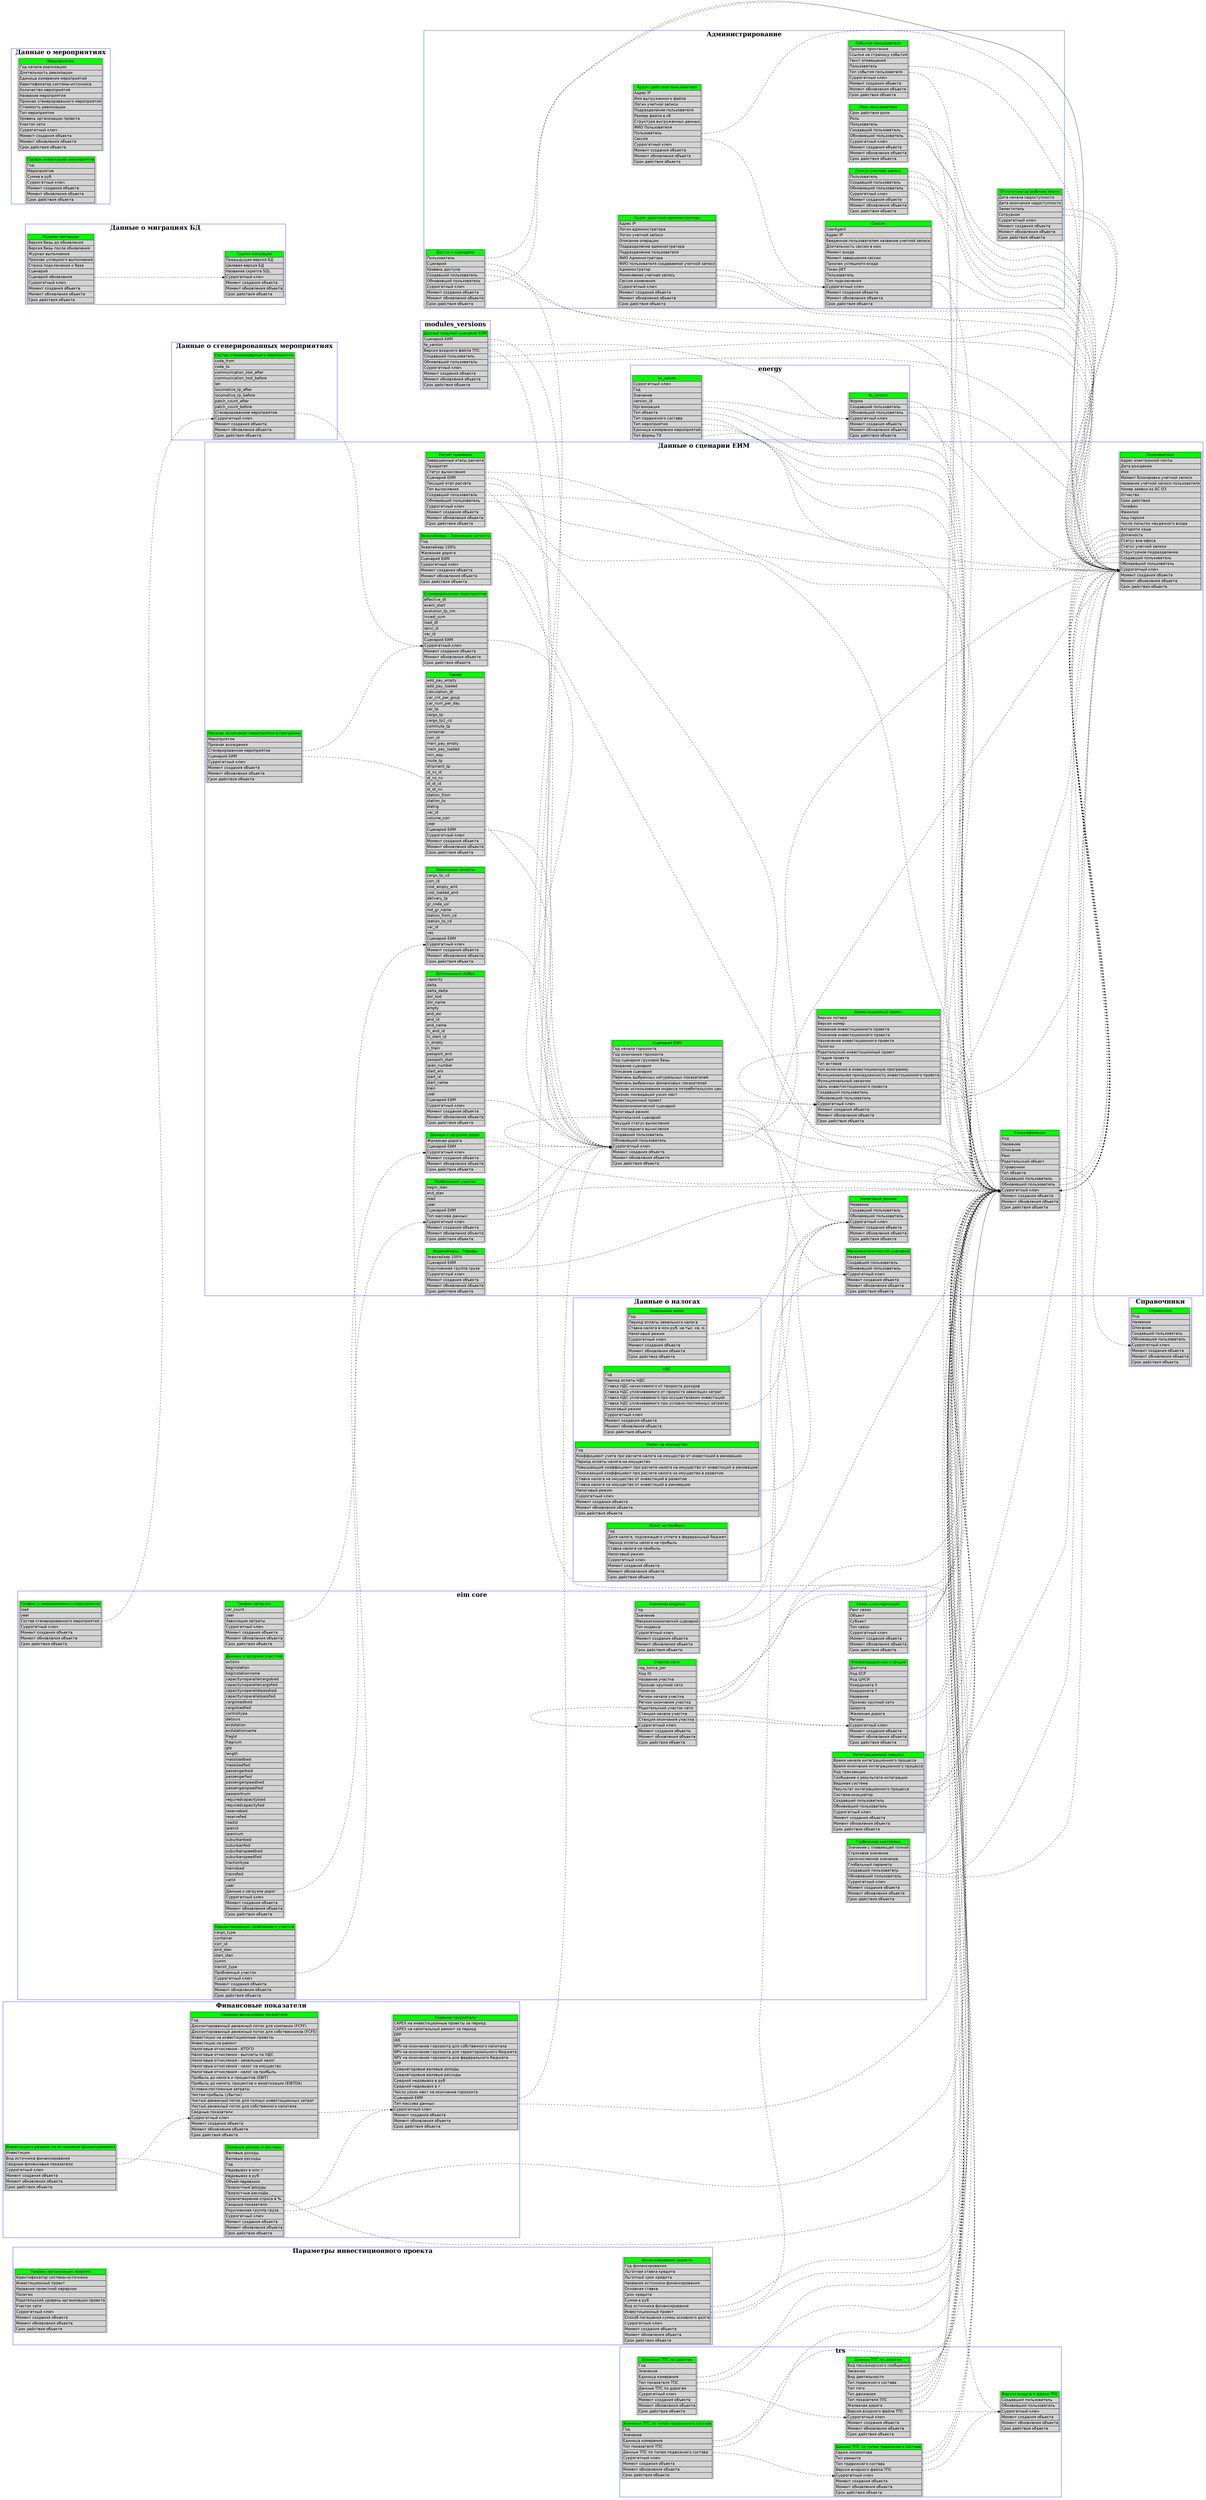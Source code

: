 digraph logic_model {
	graph [fontsize="25pt" layout=dot newrank=true rankdir=LR ranksep=3 ratio=auto]
	node [fontname=Helvetica]
	subgraph cluster_0 {
		node [fontname=Helvetica fontsize="15pt" shape=plaintext style=filled]
		margin="1.5,1.5"
		color=blue
		label=< <B>Данные о сценарии ЕИМ</B> >
		"Данные о загрузке дорог" [label=<<TABLE BORDER="0" CELLBORDER="1" CELLSPACING="0"><TR><TD bgcolor="green" PORT="0">Данные о загрузке дорог</TD></TR><TR><TD align="left" PORT="1">Железная дорога</TD></TR><TR><TD align="left" PORT="2">Сценарий ЕИМ</TD></TR><TR><TD align="left" PORT="3">Суррогатный ключ</TD></TR><TR><TD align="left" PORT="4">Момент создания объекта</TD></TR><TR><TD align="left" PORT="5">Момент обновления объекта</TD></TR><TR><TD align="left" PORT="6">Срок действия объекта</TD></TR></TABLE>>]
		"Детализация ребра" [label=<<TABLE BORDER="0" CELLBORDER="1" CELLSPACING="0"><TR><TD bgcolor="green" PORT="0">Детализация ребра</TD></TR><TR><TD align="left" PORT="1">capacity</TD></TR><TR><TD align="left" PORT="2">delta</TD></TR><TR><TD align="left" PORT="3">delta_delta</TD></TR><TR><TD align="left" PORT="4">dor_kod</TD></TR><TR><TD align="left" PORT="5">dor_name</TD></TR><TR><TD align="left" PORT="6">empty</TD></TR><TR><TD align="left" PORT="7">end_esr</TD></TR><TR><TD align="left" PORT="8">end_id</TD></TR><TR><TD align="left" PORT="9">end_name</TD></TR><TR><TD align="left" PORT="10">hl_end_id</TD></TR><TR><TD align="left" PORT="11">hl_start_id</TD></TR><TR><TD align="left" PORT="12">n_empty</TD></TR><TR><TD align="left" PORT="13">n_train</TD></TR><TR><TD align="left" PORT="14">passport_end</TD></TR><TR><TD align="left" PORT="15">passport_start</TD></TR><TR><TD align="left" PORT="16">span_number</TD></TR><TR><TD align="left" PORT="17">start_ers</TD></TR><TR><TD align="left" PORT="18">start_id</TD></TR><TR><TD align="left" PORT="19">start_name</TD></TR><TR><TD align="left" PORT="20">train</TD></TR><TR><TD align="left" PORT="21">year</TD></TR><TR><TD align="left" PORT="22">Сценарий ЕИМ</TD></TR><TR><TD align="left" PORT="23">Суррогатный ключ</TD></TR><TR><TD align="left" PORT="24">Момент создания объекта</TD></TR><TR><TD align="left" PORT="25">Момент обновления объекта</TD></TR><TR><TD align="left" PORT="26">Срок действия объекта</TD></TR></TABLE>>]
		"Зависящие затраты" [label=<<TABLE BORDER="0" CELLBORDER="1" CELLSPACING="0"><TR><TD bgcolor="green" PORT="0">Зависящие затраты</TD></TR><TR><TD align="left" PORT="1">cargo_tp_cd</TD></TR><TR><TD align="left" PORT="2">corr_id</TD></TR><TR><TD align="left" PORT="3">cost_empty_amt</TD></TR><TR><TD align="left" PORT="4">cost_loaded_amt</TD></TR><TR><TD align="left" PORT="5">delivery_tp</TD></TR><TR><TD align="left" PORT="6">gr_code_usl</TD></TR><TR><TD align="left" PORT="7">rod_gr_name</TD></TR><TR><TD align="left" PORT="8">station_from_cd</TD></TR><TR><TD align="left" PORT="9">station_to_cd</TD></TR><TR><TD align="left" PORT="10">var_id</TD></TR><TR><TD align="left" PORT="11">ves</TD></TR><TR><TD align="left" PORT="12">Сценарий ЕИМ</TD></TR><TR><TD align="left" PORT="13">Суррогатный ключ</TD></TR><TR><TD align="left" PORT="14">Момент создания объекта</TD></TR><TR><TD align="left" PORT="15">Момент обновления объекта</TD></TR><TR><TD align="left" PORT="16">Срок действия объекта</TD></TR></TABLE>>]
		"Признак включения мероприятия в программу" [label=<<TABLE BORDER="0" CELLBORDER="1" CELLSPACING="0"><TR><TD bgcolor="green" PORT="0">Признак включения мероприятия в программу</TD></TR><TR><TD align="left" PORT="1">Мероприятие</TD></TR><TR><TD align="left" PORT="2">Признак вхождения</TD></TR><TR><TD align="left" PORT="3">Сгенерированное мероприятие</TD></TR><TR><TD align="left" PORT="4">Сценарий ЕИМ</TD></TR><TR><TD align="left" PORT="5">Суррогатный ключ</TD></TR><TR><TD align="left" PORT="6">Момент создания объекта</TD></TR><TR><TD align="left" PORT="7">Момент обновления объекта</TD></TR><TR><TD align="left" PORT="8">Срок действия объекта</TD></TR></TABLE>>]
		"Проблемный участок" [label=<<TABLE BORDER="0" CELLBORDER="1" CELLSPACING="0"><TR><TD bgcolor="green" PORT="0">Проблемный участок</TD></TR><TR><TD align="left" PORT="1">begin_stan</TD></TR><TR><TD align="left" PORT="2">end_stan</TD></TR><TR><TD align="left" PORT="3">road</TD></TR><TR><TD align="left" PORT="4">year</TD></TR><TR><TD align="left" PORT="5">Сценарий ЕИМ</TD></TR><TR><TD align="left" PORT="6">Тип массива данных</TD></TR><TR><TD align="left" PORT="7">Суррогатный ключ</TD></TR><TR><TD align="left" PORT="8">Момент создания объекта</TD></TR><TR><TD align="left" PORT="9">Момент обновления объекта</TD></TR><TR><TD align="left" PORT="10">Срок действия объекта</TD></TR></TABLE>>]
		"Расчет сценария" [label=<<TABLE BORDER="0" CELLBORDER="1" CELLSPACING="0"><TR><TD bgcolor="green" PORT="0">Расчет сценария</TD></TR><TR><TD align="left" PORT="1">Завершенные этапы расчета</TD></TR><TR><TD align="left" PORT="2">Приоритет</TD></TR><TR><TD align="left" PORT="3">Статус вычисления</TD></TR><TR><TD align="left" PORT="4">Сценарий ЕИМ</TD></TR><TR><TD align="left" PORT="5">Текущий этап расчета</TD></TR><TR><TD align="left" PORT="6">Тип вычисления</TD></TR><TR><TD align="left" PORT="7">Создавший пользователь</TD></TR><TR><TD align="left" PORT="8">Обновивший пользователь</TD></TR><TR><TD align="left" PORT="9">Суррогатный ключ</TD></TR><TR><TD align="left" PORT="10">Момент создания объекта</TD></TR><TR><TD align="left" PORT="11">Момент обновления объекта</TD></TR><TR><TD align="left" PORT="12">Срок действия объекта</TD></TR></TABLE>>]
		"Тариф" [label=<<TABLE BORDER="0" CELLBORDER="1" CELLSPACING="0"><TR><TD bgcolor="green" PORT="0">Тариф</TD></TR><TR><TD align="left" PORT="1">add_pay_empty</TD></TR><TR><TD align="left" PORT="2">add_pay_loaded</TD></TR><TR><TD align="left" PORT="3">calculation_dt</TD></TR><TR><TD align="left" PORT="4">car_cnt_per_goup</TD></TR><TR><TD align="left" PORT="5">car_num_per_day</TD></TR><TR><TD align="left" PORT="6">car_tp</TD></TR><TR><TD align="left" PORT="7">cargo_tp</TD></TR><TR><TD align="left" PORT="8">cargo_tp1_cd</TD></TR><TR><TD align="left" PORT="9">commute_tp</TD></TR><TR><TD align="left" PORT="10">container</TD></TR><TR><TD align="left" PORT="11">corr_id</TD></TR><TR><TD align="left" PORT="12">main_pay_empty</TD></TR><TR><TD align="left" PORT="13">main_pay_loaded</TD></TR><TR><TD align="left" PORT="14">min_way</TD></TR><TR><TD align="left" PORT="15">route_tp</TD></TR><TR><TD align="left" PORT="16">shipment_tp</TD></TR><TR><TD align="left" PORT="17">st_nz_id</TD></TR><TR><TD align="left" PORT="18">st_nz_nx</TD></TR><TR><TD align="left" PORT="19">st_ot_id</TD></TR><TR><TD align="left" PORT="20">st_ot_nx</TD></TR><TR><TD align="left" PORT="21">station_from</TD></TR><TR><TD align="left" PORT="22">station_to</TD></TR><TR><TD align="left" PORT="23">statng</TD></TR><TR><TD align="left" PORT="24">var_id</TD></TR><TR><TD align="left" PORT="25">volume_corr</TD></TR><TR><TD align="left" PORT="26">year</TD></TR><TR><TD align="left" PORT="27">Сценарий ЕИМ</TD></TR><TR><TD align="left" PORT="28">Суррогатный ключ</TD></TR><TR><TD align="left" PORT="29">Момент создания объекта</TD></TR><TR><TD align="left" PORT="30">Момент обновления объекта</TD></TR><TR><TD align="left" PORT="31">Срок действия объекта</TD></TR></TABLE>>]
		"Эквалайзеры - Зависящие затраты" [label=<<TABLE BORDER="0" CELLBORDER="1" CELLSPACING="0"><TR><TD bgcolor="green" PORT="0">Эквалайзеры - Зависящие затраты</TD></TR><TR><TD align="left" PORT="1">Год</TD></TR><TR><TD align="left" PORT="2">Эквалайзер 100%</TD></TR><TR><TD align="left" PORT="3">Железная дорога</TD></TR><TR><TD align="left" PORT="4">Сценарий ЕИМ</TD></TR><TR><TD align="left" PORT="5">Суррогатный ключ</TD></TR><TR><TD align="left" PORT="6">Момент создания объекта</TD></TR><TR><TD align="left" PORT="7">Момент обновления объекта</TD></TR><TR><TD align="left" PORT="8">Срок действия объекта</TD></TR></TABLE>>]
		"Эквалайзеры - Тарифы" [label=<<TABLE BORDER="0" CELLBORDER="1" CELLSPACING="0"><TR><TD bgcolor="green" PORT="0">Эквалайзеры - Тарифы</TD></TR><TR><TD align="left" PORT="1">Эквалайзер 100%</TD></TR><TR><TD align="left" PORT="2">Сценарий ЕИМ</TD></TR><TR><TD align="left" PORT="3">Укрупненная группа груза</TD></TR><TR><TD align="left" PORT="4">Суррогатный ключ</TD></TR><TR><TD align="left" PORT="5">Момент создания объекта</TD></TR><TR><TD align="left" PORT="6">Момент обновления объекта</TD></TR><TR><TD align="left" PORT="7">Срок действия объекта</TD></TR></TABLE>>]
		"Сценарий ЕИМ" [label=<<TABLE BORDER="0" CELLBORDER="1" CELLSPACING="0"><TR><TD bgcolor="green" PORT="0">Сценарий ЕИМ</TD></TR><TR><TD align="left" PORT="1">Год начала горизонта</TD></TR><TR><TD align="left" PORT="2">Год окончания горизонта</TD></TR><TR><TD align="left" PORT="3">Код сценария грузовой базы</TD></TR><TR><TD align="left" PORT="4">Название сценария</TD></TR><TR><TD align="left" PORT="5">Описание сценария</TD></TR><TR><TD align="left" PORT="6">Перечень выбранных натуральных показателей</TD></TR><TR><TD align="left" PORT="7">Перечень выбранных финансовых показателей</TD></TR><TR><TD align="left" PORT="8">Признак использования индекса потребительских цен</TD></TR><TR><TD align="left" PORT="9">Признак ликвидации узких мест</TD></TR><TR><TD align="left" PORT="10">Инвестиционный проект</TD></TR><TR><TD align="left" PORT="11">Макроэкономический сценарий</TD></TR><TR><TD align="left" PORT="12">Налоговый режим</TD></TR><TR><TD align="left" PORT="13">Родительский сценарий</TD></TR><TR><TD align="left" PORT="14">Текущий статус вычисления</TD></TR><TR><TD align="left" PORT="15">Тип последнего вычисления</TD></TR><TR><TD align="left" PORT="16">Создавший пользователь</TD></TR><TR><TD align="left" PORT="17">Обновивший пользователь</TD></TR><TR><TD align="left" PORT="18">Суррогатный ключ</TD></TR><TR><TD align="left" PORT="19">Момент создания объекта</TD></TR><TR><TD align="left" PORT="20">Момент обновления объекта</TD></TR><TR><TD align="left" PORT="21">Срок действия объекта</TD></TR></TABLE>>]
		"Данные о загрузке дорог":1 -> "Классификация":10 [arrowsize=1 penwidth=1 style=dashed]
		"Данные о загрузке дорог":2 -> "Сценарий ЕИМ":18 [arrowsize=1 penwidth=1 style=dashed]
		"Детализация ребра":22 -> "Сценарий ЕИМ":18 [arrowsize=1 penwidth=1 style=dashed]
		"Зависящие затраты":12 -> "Сценарий ЕИМ":18 [arrowsize=1 penwidth=1 style=dashed]
		"Признак включения мероприятия в программу":3 -> "Сгенерированное мероприятие":9 [arrowsize=1 penwidth=1 style=dashed]
		"Признак включения мероприятия в программу":4 -> "Сценарий ЕИМ":18 [arrowsize=1 penwidth=1 style=dashed]
		"Проблемный участок":5 -> "Сценарий ЕИМ":18 [arrowsize=1 penwidth=1 style=dashed]
		"Проблемный участок":6 -> "Классификация":10 [arrowsize=1 penwidth=1 style=dashed]
		"Расчет сценария":3 -> "Классификация":10 [arrowsize=1 penwidth=1 style=dashed]
		"Расчет сценария":4 -> "Сценарий ЕИМ":18 [arrowsize=1 penwidth=1 style=dashed]
		"Расчет сценария":5 -> "Классификация":10 [arrowsize=1 penwidth=1 style=dashed]
		"Расчет сценария":6 -> "Классификация":10 [arrowsize=1 penwidth=1 style=dashed]
		"Расчет сценария":7 -> "Пользователь":20 [arrowsize=1 penwidth=1 style=dashed]
		"Расчет сценария":8 -> "Пользователь":20 [arrowsize=1 penwidth=1 style=dashed]
		"Тариф":27 -> "Сценарий ЕИМ":18 [arrowsize=1 penwidth=1 style=dashed]
		"Эквалайзеры - Зависящие затраты":3 -> "Классификация":10 [arrowsize=1 penwidth=1 style=dashed]
		"Эквалайзеры - Зависящие затраты":4 -> "Сценарий ЕИМ":18 [arrowsize=1 penwidth=1 style=dashed]
		"Эквалайзеры - Тарифы":2 -> "Сценарий ЕИМ":18 [arrowsize=1 penwidth=1 style=dashed]
		"Эквалайзеры - Тарифы":3 -> "Классификация":10 [arrowsize=1 penwidth=1 style=dashed]
		"Сценарий ЕИМ":10 -> "Инвестиционный проект":16 [arrowsize=1 penwidth=1 style=dashed]
		"Сценарий ЕИМ":11 -> "Макроэкономический сценарий":4 [arrowsize=1 penwidth=1 style=dashed]
		"Сценарий ЕИМ":12 -> "Налоговый режим":4 [arrowsize=1 penwidth=1 style=dashed]
		"Сценарий ЕИМ":13 -> "Сценарий ЕИМ":18 [arrowsize=1 penwidth=1 style=dashed]
		"Сценарий ЕИМ":14 -> "Классификация":10 [arrowsize=1 penwidth=1 style=dashed]
		"Сценарий ЕИМ":15 -> "Классификация":10 [arrowsize=1 penwidth=1 style=dashed]
		"Сценарий ЕИМ":16 -> "Пользователь":20 [arrowsize=1 penwidth=1 style=dashed]
		"Сценарий ЕИМ":17 -> "Пользователь":20 [arrowsize=1 penwidth=1 style=dashed]
	}
	subgraph cluster_1 {
		node [fontname=Helvetica fontsize="15pt" shape=plaintext style=filled]
		margin="1.5,1.5"
		color=blue
		label=< <B>Справочники</B> >
		"Классификация" [label=<<TABLE BORDER="0" CELLBORDER="1" CELLSPACING="0"><TR><TD bgcolor="green" PORT="0">Классификация</TD></TR><TR><TD align="left" PORT="1">Код</TD></TR><TR><TD align="left" PORT="2">Название</TD></TR><TR><TD align="left" PORT="3">Описание</TD></TR><TR><TD align="left" PORT="4">Ранг</TD></TR><TR><TD align="left" PORT="5">Родительский объект</TD></TR><TR><TD align="left" PORT="6">Справочник</TD></TR><TR><TD align="left" PORT="7">Тип объекта</TD></TR><TR><TD align="left" PORT="8">Создавший пользователь</TD></TR><TR><TD align="left" PORT="9">Обновивший пользователь</TD></TR><TR><TD align="left" PORT="10">Суррогатный ключ</TD></TR><TR><TD align="left" PORT="11">Момент создания объекта</TD></TR><TR><TD align="left" PORT="12">Момент обновления объекта</TD></TR><TR><TD align="left" PORT="13">Срок действия объекта</TD></TR></TABLE>>]
		"Справочник" [label=<<TABLE BORDER="0" CELLBORDER="1" CELLSPACING="0"><TR><TD bgcolor="green" PORT="0">Справочник</TD></TR><TR><TD align="left" PORT="1">Код</TD></TR><TR><TD align="left" PORT="2">Название</TD></TR><TR><TD align="left" PORT="3">Описание</TD></TR><TR><TD align="left" PORT="4">Создавший пользователь</TD></TR><TR><TD align="left" PORT="5">Обновивший пользователь</TD></TR><TR><TD align="left" PORT="6">Суррогатный ключ</TD></TR><TR><TD align="left" PORT="7">Момент создания объекта</TD></TR><TR><TD align="left" PORT="8">Момент обновления объекта</TD></TR><TR><TD align="left" PORT="9">Срок действия объекта</TD></TR></TABLE>>]
		"Классификация":5 -> "Классификация":10 [arrowsize=1 penwidth=1 style=dashed]
		"Классификация":6 -> "Справочник":6 [arrowsize=1 penwidth=1 style=dashed]
		"Классификация":7 -> "Классификация":10 [arrowsize=1 penwidth=1 style=dashed]
		"Классификация":8 -> "Пользователь":20 [arrowsize=1 penwidth=1 style=dashed]
		"Классификация":9 -> "Пользователь":20 [arrowsize=1 penwidth=1 style=dashed]
	}
	subgraph cluster_2 {
		node [fontname=Helvetica fontsize="15pt" shape=plaintext style=filled]
		margin="1.5,1.5"
		color=blue
		label=< <B>Данные о миграциях БД</B> >
		"Журнал миграции" [label=<<TABLE BORDER="0" CELLBORDER="1" CELLSPACING="0"><TR><TD bgcolor="green" PORT="0">Журнал миграции</TD></TR><TR><TD align="left" PORT="1">Версия базы до обновления</TD></TR><TR><TD align="left" PORT="2">Версия базы после обновления</TD></TR><TR><TD align="left" PORT="3">Журнал выполнения</TD></TR><TR><TD align="left" PORT="4">Признак успешного выполнения</TD></TR><TR><TD align="left" PORT="5">Строка подключения к базе</TD></TR><TR><TD align="left" PORT="6">Сценарий</TD></TR><TR><TD align="left" PORT="7">Сценарий обновления</TD></TR><TR><TD align="left" PORT="8">Суррогатный ключ</TD></TR><TR><TD align="left" PORT="9">Момент создания объекта</TD></TR><TR><TD align="left" PORT="10">Момент обновления объекта</TD></TR><TR><TD align="left" PORT="11">Срок действия объекта</TD></TR></TABLE>>]
		"Скрипт миграции" [label=<<TABLE BORDER="0" CELLBORDER="1" CELLSPACING="0"><TR><TD bgcolor="green" PORT="0">Скрипт миграции</TD></TR><TR><TD align="left" PORT="1">Предыдущая версия БД</TD></TR><TR><TD align="left" PORT="2">Целевая версия БД</TD></TR><TR><TD align="left" PORT="3">Название скрипта SQL</TD></TR><TR><TD align="left" PORT="4">Суррогатный ключ</TD></TR><TR><TD align="left" PORT="5">Момент создания объекта</TD></TR><TR><TD align="left" PORT="6">Момент обновления объекта</TD></TR><TR><TD align="left" PORT="7">Срок действия объекта</TD></TR></TABLE>>]
		"Журнал миграции":7 -> "Скрипт миграции":4 [arrowsize=1 penwidth=1 style=dashed]
	}
	subgraph cluster_3 {
		node [fontname=Helvetica fontsize="15pt" shape=plaintext style=filled]
		margin="1.5,1.5"
		color=blue
		label=< <B>Администрирование</B> >
		"Пользователь" [label=<<TABLE BORDER="0" CELLBORDER="1" CELLSPACING="0"><TR><TD bgcolor="green" PORT="0">Пользователь</TD></TR><TR><TD align="left" PORT="1">Адрес электронной почты</TD></TR><TR><TD align="left" PORT="2">Дата рождения</TD></TR><TR><TD align="left" PORT="3">Имя</TD></TR><TR><TD align="left" PORT="4">Момент блокировки учетной записи</TD></TR><TR><TD align="left" PORT="5">Название учетной записи пользователя</TD></TR><TR><TD align="left" PORT="6">Номер заявки из АС ОЗ</TD></TR><TR><TD align="left" PORT="7">Отчество</TD></TR><TR><TD align="left" PORT="8">Срок действия</TD></TR><TR><TD align="left" PORT="9">Телефон</TD></TR><TR><TD align="left" PORT="10">Фамилия</TD></TR><TR><TD align="left" PORT="11">Хеш пароля</TD></TR><TR><TD align="left" PORT="12">Число попыток неудачного входа</TD></TR><TR><TD align="left" PORT="13">Алгоритм хэша</TD></TR><TR><TD align="left" PORT="14">Должность</TD></TR><TR><TD align="left" PORT="15">Статус вне офиса</TD></TR><TR><TD align="left" PORT="16">Статус учетной записи</TD></TR><TR><TD align="left" PORT="17">Структурное подразделение</TD></TR><TR><TD align="left" PORT="18">Создавший пользователь</TD></TR><TR><TD align="left" PORT="19">Обновивший пользователь</TD></TR><TR><TD align="left" PORT="20">Суррогатный ключ</TD></TR><TR><TD align="left" PORT="21">Момент создания объекта</TD></TR><TR><TD align="left" PORT="22">Момент обновления объекта</TD></TR><TR><TD align="left" PORT="23">Срок действия объекта</TD></TR></TABLE>>]
		"Роль пользователя" [label=<<TABLE BORDER="0" CELLBORDER="1" CELLSPACING="0"><TR><TD bgcolor="green" PORT="0">Роль пользователя</TD></TR><TR><TD align="left" PORT="1">Срок действия роли</TD></TR><TR><TD align="left" PORT="2">Роль</TD></TR><TR><TD align="left" PORT="3">Пользователь</TD></TR><TR><TD align="left" PORT="4">Создавший пользователь</TD></TR><TR><TD align="left" PORT="5">Обновивший пользователь</TD></TR><TR><TD align="left" PORT="6">Суррогатный ключ</TD></TR><TR><TD align="left" PORT="7">Момент создания объекта</TD></TR><TR><TD align="left" PORT="8">Момент обновления объекта</TD></TR><TR><TD align="left" PORT="9">Срок действия объекта</TD></TR></TABLE>>]
		"Статус учетной записи" [label=<<TABLE BORDER="0" CELLBORDER="1" CELLSPACING="0"><TR><TD bgcolor="green" PORT="0">Статус учетной записи</TD></TR><TR><TD align="left" PORT="1">Пользователь</TD></TR><TR><TD align="left" PORT="2">Создавший пользователь</TD></TR><TR><TD align="left" PORT="3">Обновивший пользователь</TD></TR><TR><TD align="left" PORT="4">Суррогатный ключ</TD></TR><TR><TD align="left" PORT="5">Момент создания объекта</TD></TR><TR><TD align="left" PORT="6">Момент обновления объекта</TD></TR><TR><TD align="left" PORT="7">Срок действия объекта</TD></TR></TABLE>>]
		"Аудит действий администратора" [label=<<TABLE BORDER="0" CELLBORDER="1" CELLSPACING="0"><TR><TD bgcolor="green" PORT="0">Аудит действий администратора</TD></TR><TR><TD align="left" PORT="1">Адрес IP</TD></TR><TR><TD align="left" PORT="2">Логин администратора</TD></TR><TR><TD align="left" PORT="3">Логин учетной записи</TD></TR><TR><TD align="left" PORT="4">Описание операции</TD></TR><TR><TD align="left" PORT="5">Подразделение администратора</TD></TR><TR><TD align="left" PORT="6">Подразделение пользователя</TD></TR><TR><TD align="left" PORT="7">ФИО Администратора</TD></TR><TR><TD align="left" PORT="8">ФИО пользователя создаваемой учетной записи</TD></TR><TR><TD align="left" PORT="9">Администратор</TD></TR><TR><TD align="left" PORT="10">Изменяемая учетная запись</TD></TR><TR><TD align="left" PORT="11">Сессия изменения</TD></TR><TR><TD align="left" PORT="12">Суррогатный ключ</TD></TR><TR><TD align="left" PORT="13">Момент создания объекта</TD></TR><TR><TD align="left" PORT="14">Момент обновления объекта</TD></TR><TR><TD align="left" PORT="15">Срок действия объекта</TD></TR></TABLE>>]
		"Аудит действий пользователя" [label=<<TABLE BORDER="0" CELLBORDER="1" CELLSPACING="0"><TR><TD bgcolor="green" PORT="0">Аудит действий пользователя</TD></TR><TR><TD align="left" PORT="1">Адрес IP</TD></TR><TR><TD align="left" PORT="2">Имя выгруженного файла</TD></TR><TR><TD align="left" PORT="3">Логин учетной записи</TD></TR><TR><TD align="left" PORT="4">Подразделение пользователя</TD></TR><TR><TD align="left" PORT="5">Размер файла в кб</TD></TR><TR><TD align="left" PORT="6">Структура выгруженных данных</TD></TR><TR><TD align="left" PORT="7">ФИО Пользователя</TD></TR><TR><TD align="left" PORT="8">Пользователь</TD></TR><TR><TD align="left" PORT="9">Сессия</TD></TR><TR><TD align="left" PORT="10">Суррогатный ключ</TD></TR><TR><TD align="left" PORT="11">Момент создания объекта</TD></TR><TR><TD align="left" PORT="12">Момент обновления объекта</TD></TR><TR><TD align="left" PORT="13">Срок действия объекта</TD></TR></TABLE>>]
		"Доступ к сценарию" [label=<<TABLE BORDER="0" CELLBORDER="1" CELLSPACING="0"><TR><TD bgcolor="green" PORT="0">Доступ к сценарию</TD></TR><TR><TD align="left" PORT="1">Пользователь</TD></TR><TR><TD align="left" PORT="2">Сценарий</TD></TR><TR><TD align="left" PORT="3">Уровень доступа</TD></TR><TR><TD align="left" PORT="4">Создавший пользователь</TD></TR><TR><TD align="left" PORT="5">Обновивший пользователь</TD></TR><TR><TD align="left" PORT="6">Суррогатный ключ</TD></TR><TR><TD align="left" PORT="7">Момент создания объекта</TD></TR><TR><TD align="left" PORT="8">Момент обновления объекта</TD></TR><TR><TD align="left" PORT="9">Срок действия объекта</TD></TR></TABLE>>]
		"Отсутствие на рабочем месте" [label=<<TABLE BORDER="0" CELLBORDER="1" CELLSPACING="0"><TR><TD bgcolor="green" PORT="0">Отсутствие на рабочем месте</TD></TR><TR><TD align="left" PORT="1">Дата начала недоступности</TD></TR><TR><TD align="left" PORT="2">Дата окончания недоступности</TD></TR><TR><TD align="left" PORT="3">Заместитель</TD></TR><TR><TD align="left" PORT="4">Сотрудник</TD></TR><TR><TD align="left" PORT="5">Суррогатный ключ</TD></TR><TR><TD align="left" PORT="6">Момент создания объекта</TD></TR><TR><TD align="left" PORT="7">Момент обновления объекта</TD></TR><TR><TD align="left" PORT="8">Срок действия объекта</TD></TR></TABLE>>]
		"Сессия" [label=<<TABLE BORDER="0" CELLBORDER="1" CELLSPACING="0"><TR><TD bgcolor="green" PORT="0">Сессия</TD></TR><TR><TD align="left" PORT="1">UserAgent</TD></TR><TR><TD align="left" PORT="2">Адрес IP</TD></TR><TR><TD align="left" PORT="3">Введенное пользователем название учетной записи</TD></TR><TR><TD align="left" PORT="4">Длительность сессии в мин</TD></TR><TR><TD align="left" PORT="5">Момент входа</TD></TR><TR><TD align="left" PORT="6">Момент завершения сессии</TD></TR><TR><TD align="left" PORT="7">Признак успешного входа</TD></TR><TR><TD align="left" PORT="8">Токен JWT</TD></TR><TR><TD align="left" PORT="9">Пользователь</TD></TR><TR><TD align="left" PORT="10">Тип подключения</TD></TR><TR><TD align="left" PORT="11">Суррогатный ключ</TD></TR><TR><TD align="left" PORT="12">Момент создания объекта</TD></TR><TR><TD align="left" PORT="13">Момент обновления объекта</TD></TR><TR><TD align="left" PORT="14">Срок действия объекта</TD></TR></TABLE>>]
		"Событие пользователя" [label=<<TABLE BORDER="0" CELLBORDER="1" CELLSPACING="0"><TR><TD bgcolor="green" PORT="0">Событие пользователя</TD></TR><TR><TD align="left" PORT="1">Признак прочтения</TD></TR><TR><TD align="left" PORT="2">Ссылка на страницу события</TD></TR><TR><TD align="left" PORT="3">Текст оповещения</TD></TR><TR><TD align="left" PORT="4">Пользователь</TD></TR><TR><TD align="left" PORT="5">Тип события пользователя</TD></TR><TR><TD align="left" PORT="6">Суррогатный ключ</TD></TR><TR><TD align="left" PORT="7">Момент создания объекта</TD></TR><TR><TD align="left" PORT="8">Момент обновления объекта</TD></TR><TR><TD align="left" PORT="9">Срок действия объекта</TD></TR></TABLE>>]
		"Пользователь":13 -> "Классификация":10 [arrowsize=1 penwidth=1 style=dashed]
		"Пользователь":14 -> "Классификация":10 [arrowsize=1 penwidth=1 style=dashed]
		"Пользователь":15 -> "Классификация":10 [arrowsize=1 penwidth=1 style=dashed]
		"Пользователь":16 -> "Классификация":10 [arrowsize=1 penwidth=1 style=dashed]
		"Пользователь":17 -> "Классификация":10 [arrowsize=1 penwidth=1 style=dashed]
		"Пользователь":18 -> "Пользователь":20 [arrowsize=1 penwidth=1 style=dashed]
		"Пользователь":19 -> "Пользователь":20 [arrowsize=1 penwidth=1 style=dashed]
		"Роль пользователя":2 -> "Классификация":10 [arrowsize=1 penwidth=1 style=dashed]
		"Роль пользователя":3 -> "Пользователь":20 [arrowsize=1 penwidth=1 style=dashed]
		"Роль пользователя":4 -> "Пользователь":20 [arrowsize=1 penwidth=1 style=dashed]
		"Роль пользователя":5 -> "Пользователь":20 [arrowsize=1 penwidth=1 style=dashed]
		"Статус учетной записи":0 -> "Классификация":10 [arrowsize=1 penwidth=1 style=dashed]
		"Статус учетной записи":1 -> "Пользователь":20 [arrowsize=1 penwidth=1 style=dashed]
		"Статус учетной записи":2 -> "Пользователь":20 [arrowsize=1 penwidth=1 style=dashed]
		"Статус учетной записи":3 -> "Пользователь":20 [arrowsize=1 penwidth=1 style=dashed]
		"Аудит действий администратора":9 -> "Пользователь":20 [arrowsize=1 penwidth=1 style=dashed]
		"Аудит действий администратора":10 -> "Пользователь":20 [arrowsize=1 penwidth=1 style=dashed]
		"Аудит действий администратора":11 -> "Сессия":11 [arrowsize=1 penwidth=1 style=dashed]
		"Аудит действий пользователя":8 -> "Пользователь":20 [arrowsize=1 penwidth=1 style=dashed]
		"Аудит действий пользователя":9 -> "Сессия":11 [arrowsize=1 penwidth=1 style=dashed]
		"Доступ к сценарию":1 -> "Пользователь":20 [arrowsize=1 penwidth=1 style=dashed]
		"Доступ к сценарию":2 -> "Сценарий ЕИМ":18 [arrowsize=1 penwidth=1 style=dashed]
		"Доступ к сценарию":3 -> "Классификация":10 [arrowsize=1 penwidth=1 style=dashed]
		"Доступ к сценарию":4 -> "Пользователь":20 [arrowsize=1 penwidth=1 style=dashed]
		"Доступ к сценарию":5 -> "Пользователь":20 [arrowsize=1 penwidth=1 style=dashed]
		"Отсутствие на рабочем месте":3 -> "Пользователь":20 [arrowsize=1 penwidth=1 style=dashed]
		"Отсутствие на рабочем месте":4 -> "Пользователь":20 [arrowsize=1 penwidth=1 style=dashed]
		"Сессия":9 -> "Пользователь":20 [arrowsize=1 penwidth=1 style=dashed]
		"Сессия":10 -> "Классификация":10 [arrowsize=1 penwidth=1 style=dashed]
		"Событие пользователя":4 -> "Пользователь":20 [arrowsize=1 penwidth=1 style=dashed]
		"Событие пользователя":5 -> "Классификация":10 [arrowsize=1 penwidth=1 style=dashed]
	}
	subgraph cluster_4 {
		node [fontname=Helvetica fontsize="15pt" shape=plaintext style=filled]
		margin="1.5,1.5"
		color=blue
		label=< <B>Данные о налогах</B> >
		"Земельный налог" [label=<<TABLE BORDER="0" CELLBORDER="1" CELLSPACING="0"><TR><TD bgcolor="green" PORT="0">Земельный налог</TD></TR><TR><TD align="left" PORT="1">Год</TD></TR><TR><TD align="left" PORT="2">Период оплаты земельного налога</TD></TR><TR><TD align="left" PORT="3">Ставка налога в млн руб. на тыс. кв. м.</TD></TR><TR><TD align="left" PORT="4">Налоговый режим</TD></TR><TR><TD align="left" PORT="5">Суррогатный ключ</TD></TR><TR><TD align="left" PORT="6">Момент создания объекта</TD></TR><TR><TD align="left" PORT="7">Момент обновления объекта</TD></TR><TR><TD align="left" PORT="8">Срок действия объекта</TD></TR></TABLE>>]
		"НДС" [label=<<TABLE BORDER="0" CELLBORDER="1" CELLSPACING="0"><TR><TD bgcolor="green" PORT="0">НДС</TD></TR><TR><TD align="left" PORT="1">Год</TD></TR><TR><TD align="left" PORT="2">Период оплаты НДС</TD></TR><TR><TD align="left" PORT="3">Ставка НДС начисляемого от прироста доходов</TD></TR><TR><TD align="left" PORT="4">Ставка НДС уплачиваемого от прироста зависящих затрат</TD></TR><TR><TD align="left" PORT="5">Ставка НДС уплачиваемого при осуществлении инвестиций</TD></TR><TR><TD align="left" PORT="6">Ставка НДС уплачиваемого при условно-постоянных затратах</TD></TR><TR><TD align="left" PORT="7">Налоговый режим</TD></TR><TR><TD align="left" PORT="8">Суррогатный ключ</TD></TR><TR><TD align="left" PORT="9">Момент создания объекта</TD></TR><TR><TD align="left" PORT="10">Момент обновления объекта</TD></TR><TR><TD align="left" PORT="11">Срок действия объекта</TD></TR></TABLE>>]
		"Налог на имущество" [label=<<TABLE BORDER="0" CELLBORDER="1" CELLSPACING="0"><TR><TD bgcolor="green" PORT="0">Налог на имущество</TD></TR><TR><TD align="left" PORT="1">Год</TD></TR><TR><TD align="left" PORT="2">Коэффициент учета при расчете налога на имущество от инвестиций в реновацию</TD></TR><TR><TD align="left" PORT="3">Период оплаты налога на имущество</TD></TR><TR><TD align="left" PORT="4">Повышающий коэффициент при расчете налога на имущество от инвестиций в реновацию</TD></TR><TR><TD align="left" PORT="5">Понижающий коэффициент при расчете налога на имущество в развитие</TD></TR><TR><TD align="left" PORT="6">Ставка налога на имущество от инвестиций в развитие</TD></TR><TR><TD align="left" PORT="7">Ставка налога на имущество от инвестиций в реновацию</TD></TR><TR><TD align="left" PORT="8">Налоговый режим</TD></TR><TR><TD align="left" PORT="9">Суррогатный ключ</TD></TR><TR><TD align="left" PORT="10">Момент создания объекта</TD></TR><TR><TD align="left" PORT="11">Момент обновления объекта</TD></TR><TR><TD align="left" PORT="12">Срок действия объекта</TD></TR></TABLE>>]
		"Налог на прибыль" [label=<<TABLE BORDER="0" CELLBORDER="1" CELLSPACING="0"><TR><TD bgcolor="green" PORT="0">Налог на прибыль</TD></TR><TR><TD align="left" PORT="1">Год</TD></TR><TR><TD align="left" PORT="2">Доля налога, подлежащего уплате в федеральный бюджет</TD></TR><TR><TD align="left" PORT="3">Период оплаты налога на прибыль</TD></TR><TR><TD align="left" PORT="4">Ставка налога на прибыль</TD></TR><TR><TD align="left" PORT="5">Налоговый режим</TD></TR><TR><TD align="left" PORT="6">Суррогатный ключ</TD></TR><TR><TD align="left" PORT="7">Момент создания объекта</TD></TR><TR><TD align="left" PORT="8">Момент обновления объекта</TD></TR><TR><TD align="left" PORT="9">Срок действия объекта</TD></TR></TABLE>>]
		"Налоговый режим" [label=<<TABLE BORDER="0" CELLBORDER="1" CELLSPACING="0"><TR><TD bgcolor="green" PORT="0">Налоговый режим</TD></TR><TR><TD align="left" PORT="1">Название</TD></TR><TR><TD align="left" PORT="2">Создавший пользователь</TD></TR><TR><TD align="left" PORT="3">Обновивший пользователь</TD></TR><TR><TD align="left" PORT="4">Суррогатный ключ</TD></TR><TR><TD align="left" PORT="5">Момент создания объекта</TD></TR><TR><TD align="left" PORT="6">Момент обновления объекта</TD></TR><TR><TD align="left" PORT="7">Срок действия объекта</TD></TR></TABLE>>]
		"Земельный налог":4 -> "Налоговый режим":4 [arrowsize=1 penwidth=1 style=dashed]
		"НДС":7 -> "Налоговый режим":4 [arrowsize=1 penwidth=1 style=dashed]
		"Налог на имущество":8 -> "Налоговый режим":4 [arrowsize=1 penwidth=1 style=dashed]
		"Налог на прибыль":5 -> "Налоговый режим":4 [arrowsize=1 penwidth=1 style=dashed]
	}
	subgraph cluster_5 {
		node [fontname=Helvetica fontsize="15pt" shape=plaintext style=filled]
		margin="1.5,1.5"
		color=blue
		label=< <B>Финансовые показатели</B> >
		"Сводные показатели" [label=<<TABLE BORDER="0" CELLBORDER="1" CELLSPACING="0"><TR><TD bgcolor="green" PORT="0">Сводные показатели</TD></TR><TR><TD align="left" PORT="1">CAPEX на инвестиционные проекты за период</TD></TR><TR><TD align="left" PORT="2">CAPEX на капитальный ремонт за период</TD></TR><TR><TD align="left" PORT="3">DPP</TD></TR><TR><TD align="left" PORT="4">IRR</TD></TR><TR><TD align="left" PORT="5">NPV на окончание горизонта для собственного капитала</TD></TR><TR><TD align="left" PORT="6">NPV на окончание горизонта для территориального бюджета</TD></TR><TR><TD align="left" PORT="7">NPV на окончание горизонта для федерального бюджета</TD></TR><TR><TD align="left" PORT="8">SPP</TD></TR><TR><TD align="left" PORT="9">Среднегодовые валовые доходы</TD></TR><TR><TD align="left" PORT="10">Среднегодовые валовые расходы</TD></TR><TR><TD align="left" PORT="11">Средний недовывоз в руб</TD></TR><TR><TD align="left" PORT="12">Средний недовывоз в т</TD></TR><TR><TD align="left" PORT="13">Число узких мест на окончание горизонта</TD></TR><TR><TD align="left" PORT="14">Сценарий ЕИМ</TD></TR><TR><TD align="left" PORT="15">Тип массива данных</TD></TR><TR><TD align="left" PORT="16">Суррогатный ключ</TD></TR><TR><TD align="left" PORT="17">Момент создания объекта</TD></TR><TR><TD align="left" PORT="18">Момент обновления объекта</TD></TR><TR><TD align="left" PORT="19">Срок действия объекта</TD></TR></TABLE>>]
		"Сводные доходы и расходы" [label=<<TABLE BORDER="0" CELLBORDER="1" CELLSPACING="0"><TR><TD bgcolor="green" PORT="0">Сводные доходы и расходы</TD></TR><TR><TD align="left" PORT="1">Валовые доходы</TD></TR><TR><TD align="left" PORT="2">Валовые расходы</TD></TR><TR><TD align="left" PORT="3">Год</TD></TR><TR><TD align="left" PORT="4">Недовывоз в млн т</TD></TR><TR><TD align="left" PORT="5">Недовывоз в руб</TD></TR><TR><TD align="left" PORT="6">Объем перевозок</TD></TR><TR><TD align="left" PORT="7">Приростные доходы</TD></TR><TR><TD align="left" PORT="8">Приростные расходы</TD></TR><TR><TD align="left" PORT="9">Удовлетворение спроса в %</TD></TR><TR><TD align="left" PORT="10">Сводные показатели</TD></TR><TR><TD align="left" PORT="11">Укрупненная группа груза</TD></TR><TR><TD align="left" PORT="12">Суррогатный ключ</TD></TR><TR><TD align="left" PORT="13">Момент создания объекта</TD></TR><TR><TD align="left" PORT="14">Момент обновления объекта</TD></TR><TR><TD align="left" PORT="15">Срок действия объекта</TD></TR></TABLE>>]
		"Сводные финансовые показатели" [label=<<TABLE BORDER="0" CELLBORDER="1" CELLSPACING="0"><TR><TD bgcolor="green" PORT="0">Сводные финансовые показатели</TD></TR><TR><TD align="left" PORT="1">Год</TD></TR><TR><TD align="left" PORT="2">Дисконтированный денежный поток для компании (FCFF)</TD></TR><TR><TD align="left" PORT="3">Дисконтированный денежный поток для собственников (FCFE)</TD></TR><TR><TD align="left" PORT="4">Инвестиции на инвестиционные проекты</TD></TR><TR><TD align="left" PORT="5">Инвестиции на ремонт</TD></TR><TR><TD align="left" PORT="6">Налоговые отчисления - ИТОГО</TD></TR><TR><TD align="left" PORT="7">Налоговые отчисления - выплаты по НДС</TD></TR><TR><TD align="left" PORT="8">Налоговые отчисления - земельный налог</TD></TR><TR><TD align="left" PORT="9">Налоговые отчисления - налог на имущество</TD></TR><TR><TD align="left" PORT="10">Налоговые отчисления - налог на прибыль</TD></TR><TR><TD align="left" PORT="11">Прибыль до налога и процентов (EBIT)</TD></TR><TR><TD align="left" PORT="12">Прибыль до налога, процентов и амортизации (EIBTDA)</TD></TR><TR><TD align="left" PORT="13">Условно-постоянные затраты</TD></TR><TR><TD align="left" PORT="14">Чистая прибыль (убыток)</TD></TR><TR><TD align="left" PORT="15">Чистый денежный поток для полных инвестиционных затрат</TD></TR><TR><TD align="left" PORT="16">Чистый денежный поток для собственного капитала</TD></TR><TR><TD align="left" PORT="17">Сводные показатели</TD></TR><TR><TD align="left" PORT="18">Суррогатный ключ</TD></TR><TR><TD align="left" PORT="19">Момент создания объекта</TD></TR><TR><TD align="left" PORT="20">Момент обновления объекта</TD></TR><TR><TD align="left" PORT="21">Срок действия объекта</TD></TR></TABLE>>]
		"Инвестиции в разрезе по источникам финансирования" [label=<<TABLE BORDER="0" CELLBORDER="1" CELLSPACING="0"><TR><TD bgcolor="green" PORT="0">Инвестиции в разрезе по источникам финансирования</TD></TR><TR><TD align="left" PORT="1">Инвестиции</TD></TR><TR><TD align="left" PORT="2">Вид источника финансирования</TD></TR><TR><TD align="left" PORT="3">Сводные финансовые показатели</TD></TR><TR><TD align="left" PORT="4">Суррогатный ключ</TD></TR><TR><TD align="left" PORT="5">Момент создания объекта</TD></TR><TR><TD align="left" PORT="6">Момент обновления объекта</TD></TR><TR><TD align="left" PORT="7">Срок действия объекта</TD></TR></TABLE>>]
		"Сводные показатели":14 -> "Сценарий ЕИМ":18 [arrowsize=1 penwidth=1 style=dashed]
		"Сводные показатели":15 -> "Классификация":10 [arrowsize=1 penwidth=1 style=dashed]
		"Сводные доходы и расходы":10 -> "Сводные показатели":16 [arrowsize=1 penwidth=1 style=dashed]
		"Сводные доходы и расходы":11 -> "Классификация":10 [arrowsize=1 penwidth=1 style=dashed]
		"Сводные финансовые показатели":17 -> "Сводные показатели":16 [arrowsize=1 penwidth=1 style=dashed]
		"Инвестиции в разрезе по источникам финансирования":2 -> "Классификация":10 [arrowsize=1 penwidth=1 style=dashed]
		"Инвестиции в разрезе по источникам финансирования":3 -> "Сводные финансовые показатели":18 [arrowsize=1 penwidth=1 style=dashed]
	}
	subgraph cluster_6 {
		node [fontname=Helvetica fontsize="15pt" shape=plaintext style=filled]
		margin="1.5,1.5"
		color=blue
		label=< <B>Параметры инвестиционного проекта</B> >
		"Инвестиционный проект" [label=<<TABLE BORDER="0" CELLBORDER="1" CELLSPACING="0"><TR><TD bgcolor="green" PORT="0">Инвестиционный проект</TD></TR><TR><TD align="left" PORT="1">Версии литера</TD></TR><TR><TD align="left" PORT="2">Версии номер</TD></TR><TR><TD align="left" PORT="3">Название инвестиционного проекта</TD></TR><TR><TD align="left" PORT="4">Описание инвестиционного проекта</TD></TR><TR><TD align="left" PORT="5">Назначение инвестиционного проекта</TD></TR><TR><TD align="left" PORT="6">Полигон</TD></TR><TR><TD align="left" PORT="7">Родительский инвестиционный проект</TD></TR><TR><TD align="left" PORT="8">Стадия проекта</TD></TR><TR><TD align="left" PORT="9">Тип активов</TD></TR><TR><TD align="left" PORT="10">Тип включения в инвестиционную программу</TD></TR><TR><TD align="left" PORT="11">Функциональная принадлежность инвестиционного проекта</TD></TR><TR><TD align="left" PORT="12">Функциональный заказчик</TD></TR><TR><TD align="left" PORT="13">Цель инвестистиционного проекта</TD></TR><TR><TD align="left" PORT="14">Создавший пользователь</TD></TR><TR><TD align="left" PORT="15">Обновивший пользователь</TD></TR><TR><TD align="left" PORT="16">Суррогатный ключ</TD></TR><TR><TD align="left" PORT="17">Момент создания объекта</TD></TR><TR><TD align="left" PORT="18">Момент обновления объекта</TD></TR><TR><TD align="left" PORT="19">Срок действия объекта</TD></TR></TABLE>>]
		"Уровень организации проекта" [label=<<TABLE BORDER="0" CELLBORDER="1" CELLSPACING="0"><TR><TD bgcolor="green" PORT="0">Уровень организации проекта</TD></TR><TR><TD align="left" PORT="1">Идентификатор системы-источника</TD></TR><TR><TD align="left" PORT="2">Инвестиционный проект</TD></TR><TR><TD align="left" PORT="3">Название проектной иерархии</TD></TR><TR><TD align="left" PORT="4">Полигон</TD></TR><TR><TD align="left" PORT="5">Родительский уровень организации проекта</TD></TR><TR><TD align="left" PORT="6">Участок сети</TD></TR><TR><TD align="left" PORT="7">Суррогатный ключ</TD></TR><TR><TD align="left" PORT="8">Момент создания объекта</TD></TR><TR><TD align="left" PORT="9">Момент обновления объекта</TD></TR><TR><TD align="left" PORT="10">Срок действия объекта</TD></TR></TABLE>>]
		"Финансирование проекта" [label=<<TABLE BORDER="0" CELLBORDER="1" CELLSPACING="0"><TR><TD bgcolor="green" PORT="0">Финансирование проекта</TD></TR><TR><TD align="left" PORT="1">Год финансирования</TD></TR><TR><TD align="left" PORT="2">Льготная ставка кредита</TD></TR><TR><TD align="left" PORT="3">Льготный срок кредита</TD></TR><TR><TD align="left" PORT="4">Название источника финансирования</TD></TR><TR><TD align="left" PORT="5">Основная ставка</TD></TR><TR><TD align="left" PORT="6">Срок кредита</TD></TR><TR><TD align="left" PORT="7">Сумма в руб</TD></TR><TR><TD align="left" PORT="8">Вид источника финансирования</TD></TR><TR><TD align="left" PORT="9">Инвестиционный проект</TD></TR><TR><TD align="left" PORT="10">Способ погашения суммы основного долга</TD></TR><TR><TD align="left" PORT="11">Суррогатный ключ</TD></TR><TR><TD align="left" PORT="12">Момент создания объекта</TD></TR><TR><TD align="left" PORT="13">Момент обновления объекта</TD></TR><TR><TD align="left" PORT="14">Срок действия объекта</TD></TR></TABLE>>]
		"Инвестиционный проект":5 -> "Классификация":10 [arrowsize=1 penwidth=1 style=dashed]
		"Инвестиционный проект":6 -> "Классификация":10 [arrowsize=1 penwidth=1 style=dashed]
		"Инвестиционный проект":7 -> "Инвестиционный проект":16 [arrowsize=1 penwidth=1 style=dashed]
		"Инвестиционный проект":8 -> "Классификация":10 [arrowsize=1 penwidth=1 style=dashed]
		"Инвестиционный проект":9 -> "Классификация":10 [arrowsize=1 penwidth=1 style=dashed]
		"Инвестиционный проект":10 -> "Классификация":10 [arrowsize=1 penwidth=1 style=dashed]
		"Инвестиционный проект":11 -> "Классификация":10 [arrowsize=1 penwidth=1 style=dashed]
		"Инвестиционный проект":12 -> "Классификация":10 [arrowsize=1 penwidth=1 style=dashed]
		"Инвестиционный проект":13 -> "Классификация":10 [arrowsize=1 penwidth=1 style=dashed]
		"Инвестиционный проект":14 -> "Пользователь":20 [arrowsize=1 penwidth=1 style=dashed]
		"Инвестиционный проект":15 -> "Пользователь":20 [arrowsize=1 penwidth=1 style=dashed]
		"Финансирование проекта":8 -> "Классификация":10 [arrowsize=1 penwidth=1 style=dashed]
		"Финансирование проекта":9 -> "Инвестиционный проект":16 [arrowsize=1 penwidth=1 style=dashed]
		"Финансирование проекта":10 -> "Классификация":10 [arrowsize=1 penwidth=1 style=dashed]
	}
	subgraph cluster_7 {
		node [fontname=Helvetica fontsize="15pt" shape=plaintext style=filled]
		margin="1.5,1.5"
		color=blue
		label=< <B>Данные о мероприятиях</B> >
		"Мероприятие" [label=<<TABLE BORDER="0" CELLBORDER="1" CELLSPACING="0"><TR><TD bgcolor="green" PORT="0">Мероприятие</TD></TR><TR><TD align="left" PORT="1">Год начала реализации</TD></TR><TR><TD align="left" PORT="2">Длительность реализации</TD></TR><TR><TD align="left" PORT="3">Единица измерения мероприятий</TD></TR><TR><TD align="left" PORT="4">Идентификатор системы-источника</TD></TR><TR><TD align="left" PORT="5">Количество мероприятий</TD></TR><TR><TD align="left" PORT="6">Название мероприятия</TD></TR><TR><TD align="left" PORT="7">Признак сгенерированного мероприятия</TD></TR><TR><TD align="left" PORT="8">Стоимость реализации</TD></TR><TR><TD align="left" PORT="9">Тип мероприятия</TD></TR><TR><TD align="left" PORT="10">Уровень организации проекта</TD></TR><TR><TD align="left" PORT="11">Участок сети</TD></TR><TR><TD align="left" PORT="12">Суррогатный ключ</TD></TR><TR><TD align="left" PORT="13">Момент создания объекта</TD></TR><TR><TD align="left" PORT="14">Момент обновления объекта</TD></TR><TR><TD align="left" PORT="15">Срок действия объекта</TD></TR></TABLE>>]
		"График инвестиций мероприятия" [label=<<TABLE BORDER="0" CELLBORDER="1" CELLSPACING="0"><TR><TD bgcolor="green" PORT="0">График инвестиций мероприятия</TD></TR><TR><TD align="left" PORT="1">Год</TD></TR><TR><TD align="left" PORT="2">Мероприятие</TD></TR><TR><TD align="left" PORT="3">Сумма в руб</TD></TR><TR><TD align="left" PORT="4">Суррогатный ключ</TD></TR><TR><TD align="left" PORT="5">Момент создания объекта</TD></TR><TR><TD align="left" PORT="6">Момент обновления объекта</TD></TR><TR><TD align="left" PORT="7">Срок действия объекта</TD></TR></TABLE>>]
	}
	subgraph cluster_8 {
		node [fontname=Helvetica fontsize="15pt" shape=plaintext style=filled]
		margin="1.5,1.5"
		color=blue
		label=< <B>Данные о сгенерированных мероприятиях</B> >
		"Сгенерированное мероприятие" [label=<<TABLE BORDER="0" CELLBORDER="1" CELLSPACING="0"><TR><TD bgcolor="green" PORT="0">Сгенерированное мероприятие</TD></TR><TR><TD align="left" PORT="1">effective_dt</TD></TR><TR><TD align="left" PORT="2">event_start</TD></TR><TR><TD align="left" PORT="3">evolution_tp_nm</TD></TR><TR><TD align="left" PORT="4">invest_sum</TD></TR><TR><TD align="left" PORT="5">load_dt</TD></TR><TR><TD align="left" PORT="6">spiui_id</TD></TR><TR><TD align="left" PORT="7">var_id</TD></TR><TR><TD align="left" PORT="8">Сценарий ЕИМ</TD></TR><TR><TD align="left" PORT="9">Суррогатный ключ</TD></TR><TR><TD align="left" PORT="10">Момент создания объекта</TD></TR><TR><TD align="left" PORT="11">Момент обновления объекта</TD></TR><TR><TD align="left" PORT="12">Срок действия объекта</TD></TR></TABLE>>]
		"Состав сгенерированного мероприятия" [label=<<TABLE BORDER="0" CELLBORDER="1" CELLSPACING="0"><TR><TD bgcolor="green" PORT="0">Состав сгенерированного мероприятия</TD></TR><TR><TD align="left" PORT="1">code_from</TD></TR><TR><TD align="left" PORT="2">code_to</TD></TR><TR><TD align="left" PORT="3">communication_tool_after</TD></TR><TR><TD align="left" PORT="4">communication_tool_before</TD></TR><TR><TD align="left" PORT="5">len</TD></TR><TR><TD align="left" PORT="6">locomotive_tp_after</TD></TR><TR><TD align="left" PORT="7">locomotive_tp_before</TD></TR><TR><TD align="left" PORT="8">patch_count_after</TD></TR><TR><TD align="left" PORT="9">patch_count_before</TD></TR><TR><TD align="left" PORT="10">Сгенерированное мероприятие</TD></TR><TR><TD align="left" PORT="11">Суррогатный ключ</TD></TR><TR><TD align="left" PORT="12">Момент создания объекта</TD></TR><TR><TD align="left" PORT="13">Момент обновления объекта</TD></TR><TR><TD align="left" PORT="14">Срок действия объекта</TD></TR></TABLE>>]
		"Сгенерированное мероприятие":8 -> "Сценарий ЕИМ":18 [arrowsize=1 penwidth=1 style=dashed]
		"Состав сгенерированного мероприятия":10 -> "Сгенерированное мероприятие":9 [arrowsize=1 penwidth=1 style=dashed]
	}
	subgraph cluster_9 {
		node [fontname=Helvetica fontsize="15pt" shape=plaintext style=filled]
		margin="1.5,1.5"
		color=blue
		label=< <B>eim core</B> >
		"Глобальная настройка" [label=<<TABLE BORDER="0" CELLBORDER="1" CELLSPACING="0"><TR><TD bgcolor="green" PORT="0">Глобальная настройка</TD></TR><TR><TD align="left" PORT="1">Значение с плавающей точкой</TD></TR><TR><TD align="left" PORT="2">Строковое значение</TD></TR><TR><TD align="left" PORT="3">Целочисленное значение</TD></TR><TR><TD align="left" PORT="4">Глобальный параметр</TD></TR><TR><TD align="left" PORT="5">Создавший пользователь</TD></TR><TR><TD align="left" PORT="6">Обновивший пользователь</TD></TR><TR><TD align="left" PORT="7">Суррогатный ключ</TD></TR><TR><TD align="left" PORT="8">Момент создания объекта</TD></TR><TR><TD align="left" PORT="9">Момент обновления объекта</TD></TR><TR><TD align="left" PORT="10">Срок действия объекта</TD></TR></TABLE>>]
		"График загрузки" [label=<<TABLE BORDER="0" CELLBORDER="1" CELLSPACING="0"><TR><TD bgcolor="green" PORT="0">График загрузки</TD></TR><TR><TD align="left" PORT="1">car_count</TD></TR><TR><TD align="left" PORT="2">year</TD></TR><TR><TD align="left" PORT="3">Зависящие затраты</TD></TR><TR><TD align="left" PORT="4">Суррогатный ключ</TD></TR><TR><TD align="left" PORT="5">Момент создания объекта</TD></TR><TR><TD align="left" PORT="6">Момент обновления объекта</TD></TR><TR><TD align="left" PORT="7">Срок действия объекта</TD></TR></TABLE>>]
		"График сгенерированного мероприятия" [label=<<TABLE BORDER="0" CELLBORDER="1" CELLSPACING="0"><TR><TD bgcolor="green" PORT="0">График сгенерированного мероприятия</TD></TR><TR><TD align="left" PORT="1">load</TD></TR><TR><TD align="left" PORT="2">year</TD></TR><TR><TD align="left" PORT="3">Состав сгенерированного мероприятия</TD></TR><TR><TD align="left" PORT="4">Суррогатный ключ</TD></TR><TR><TD align="left" PORT="5">Момент создания объекта</TD></TR><TR><TD align="left" PORT="6">Момент обновления объекта</TD></TR><TR><TD align="left" PORT="7">Срок действия объекта</TD></TR></TABLE>>]
		"Данные о загрузке участков" [label=<<TABLE BORDER="0" CELLBORDER="1" CELLSPACING="0"><TR><TD bgcolor="green" PORT="0">Данные о загрузке участков</TD></TR><TR><TD align="left" PORT="1">actions</TD></TR><TR><TD align="left" PORT="2">beginstation</TD></TR><TR><TD align="left" PORT="3">beginstationname</TD></TR><TR><TD align="left" PORT="4">capacitynoparallelcargobwd</TD></TR><TR><TD align="left" PORT="5">capacitynoparallelcargofwd</TD></TR><TR><TD align="left" PORT="6">capacitynoparallelpassbwd</TD></TR><TR><TD align="left" PORT="7">capacitynoparallelpassfwd</TD></TR><TR><TD align="left" PORT="8">cargoloadbwd</TD></TR><TR><TD align="left" PORT="9">cargoloadfwd</TD></TR><TR><TD align="left" PORT="10">controltype</TD></TR><TR><TD align="left" PORT="11">detours</TD></TR><TR><TD align="left" PORT="12">endstation</TD></TR><TR><TD align="left" PORT="13">endstationname</TD></TR><TR><TD align="left" PORT="14">fragid</TD></TR><TR><TD align="left" PORT="15">fragnum</TD></TR><TR><TD align="left" PORT="16">glp</TD></TR><TR><TD align="left" PORT="17">length</TD></TR><TR><TD align="left" PORT="18">massloadbwd</TD></TR><TR><TD align="left" PORT="19">massloadfwd</TD></TR><TR><TD align="left" PORT="20">passengerbwd</TD></TR><TR><TD align="left" PORT="21">passengerfwd</TD></TR><TR><TD align="left" PORT="22">passengerspeedbwd</TD></TR><TR><TD align="left" PORT="23">passengerspeedfwd</TD></TR><TR><TD align="left" PORT="24">passportnum</TD></TR><TR><TD align="left" PORT="25">requiredcapacitybwd</TD></TR><TR><TD align="left" PORT="26">requiredcapacityfwd</TD></TR><TR><TD align="left" PORT="27">reservebwd</TD></TR><TR><TD align="left" PORT="28">reservefwd</TD></TR><TR><TD align="left" PORT="29">roadid</TD></TR><TR><TD align="left" PORT="30">spanid</TD></TR><TR><TD align="left" PORT="31">spannum</TD></TR><TR><TD align="left" PORT="32">suburbanbwd</TD></TR><TR><TD align="left" PORT="33">suburbanfwd</TD></TR><TR><TD align="left" PORT="34">suburbanspeedbwd</TD></TR><TR><TD align="left" PORT="35">suburbanspeedfwd</TD></TR><TR><TD align="left" PORT="36">tractiontype</TD></TR><TR><TD align="left" PORT="37">trainsbwd</TD></TR><TR><TD align="left" PORT="38">trainsfwd</TD></TR><TR><TD align="left" PORT="39">varid</TD></TR><TR><TD align="left" PORT="40">year</TD></TR><TR><TD align="left" PORT="41">Данные о загрузке дорог</TD></TR><TR><TD align="left" PORT="42">Суррогатный ключ</TD></TR><TR><TD align="left" PORT="43">Момент создания объекта</TD></TR><TR><TD align="left" PORT="44">Момент обновления объекта</TD></TR><TR><TD align="left" PORT="45">Срок действия объекта</TD></TR></TABLE>>]
		"Железнодорожная станция" [label=<<TABLE BORDER="0" CELLBORDER="1" CELLSPACING="0"><TR><TD bgcolor="green" PORT="0">Железнодорожная станция</TD></TR><TR><TD align="left" PORT="1">Долгота</TD></TR><TR><TD align="left" PORT="2">Код ЕСР</TD></TR><TR><TD align="left" PORT="3">Код ЦНСИ</TD></TR><TR><TD align="left" PORT="4">Координата X</TD></TR><TR><TD align="left" PORT="5">Координата Y</TD></TR><TR><TD align="left" PORT="6">Название</TD></TR><TR><TD align="left" PORT="7">Признак крупной сети</TD></TR><TR><TD align="left" PORT="8">Широта</TD></TR><TR><TD align="left" PORT="9">Железная дорога</TD></TR><TR><TD align="left" PORT="10">Регион</TD></TR><TR><TD align="left" PORT="11">Суррогатный ключ</TD></TR><TR><TD align="left" PORT="12">Момент создания объекта</TD></TR><TR><TD align="left" PORT="13">Момент обновления объекта</TD></TR><TR><TD align="left" PORT="14">Срок действия объекта</TD></TR></TABLE>>]
		"Значение индекса" [label=<<TABLE BORDER="0" CELLBORDER="1" CELLSPACING="0"><TR><TD bgcolor="green" PORT="0">Значение индекса</TD></TR><TR><TD align="left" PORT="1">Год</TD></TR><TR><TD align="left" PORT="2">Значение</TD></TR><TR><TD align="left" PORT="3">Макроэкономический сценарий</TD></TR><TR><TD align="left" PORT="4">Тип индекса</TD></TR><TR><TD align="left" PORT="5">Суррогатный ключ</TD></TR><TR><TD align="left" PORT="6">Момент создания объекта</TD></TR><TR><TD align="left" PORT="7">Момент обновления объекта</TD></TR><TR><TD align="left" PORT="8">Срок действия объекта</TD></TR></TABLE>>]
		"Интеграционный процесс" [label=<<TABLE BORDER="0" CELLBORDER="1" CELLSPACING="0"><TR><TD bgcolor="green" PORT="0">Интеграционный процесс</TD></TR><TR><TD align="left" PORT="1">Время начала интеграционного процесса</TD></TR><TR><TD align="left" PORT="2">Время окончания интеграционного процесса</TD></TR><TR><TD align="left" PORT="3">Код транзакции</TD></TR><TR><TD align="left" PORT="4">Сообщение о результате интеграции</TD></TR><TR><TD align="left" PORT="5">Ведомая система</TD></TR><TR><TD align="left" PORT="6">Результат интеграционного процесса</TD></TR><TR><TD align="left" PORT="7">Система-инициатор</TD></TR><TR><TD align="left" PORT="8">Создавший пользователь</TD></TR><TR><TD align="left" PORT="9">Обновивший пользователь</TD></TR><TR><TD align="left" PORT="10">Суррогатный ключ</TD></TR><TR><TD align="left" PORT="11">Момент создания объекта</TD></TR><TR><TD align="left" PORT="12">Момент обновления объекта</TD></TR><TR><TD align="left" PORT="13">Срок действия объекта</TD></TR></TABLE>>]
		"Корреспонденция проблемного участка" [label=<<TABLE BORDER="0" CELLBORDER="1" CELLSPACING="0"><TR><TD bgcolor="green" PORT="0">Корреспонденция проблемного участка</TD></TR><TR><TD align="left" PORT="1">cargo_type</TD></TR><TR><TD align="left" PORT="2">container</TD></TR><TR><TD align="left" PORT="3">corr_id</TD></TR><TR><TD align="left" PORT="4">end_stan</TD></TR><TR><TD align="left" PORT="5">start_stan</TD></TR><TR><TD align="left" PORT="6">summ</TD></TR><TR><TD align="left" PORT="7">transit_type</TD></TR><TR><TD align="left" PORT="8">Проблемный участок</TD></TR><TR><TD align="left" PORT="9">Суррогатный ключ</TD></TR><TR><TD align="left" PORT="10">Момент создания объекта</TD></TR><TR><TD align="left" PORT="11">Момент обновления объекта</TD></TR><TR><TD align="left" PORT="12">Срок действия объекта</TD></TR></TABLE>>]
		"Макроэкономический сценарий" [label=<<TABLE BORDER="0" CELLBORDER="1" CELLSPACING="0"><TR><TD bgcolor="green" PORT="0">Макроэкономический сценарий</TD></TR><TR><TD align="left" PORT="1">Название</TD></TR><TR><TD align="left" PORT="2">Создавший пользователь</TD></TR><TR><TD align="left" PORT="3">Обновивший пользователь</TD></TR><TR><TD align="left" PORT="4">Суррогатный ключ</TD></TR><TR><TD align="left" PORT="5">Момент создания объекта</TD></TR><TR><TD align="left" PORT="6">Момент обновления объекта</TD></TR><TR><TD align="left" PORT="7">Срок действия объекта</TD></TR></TABLE>>]
		"Связь классификаций" [label=<<TABLE BORDER="0" CELLBORDER="1" CELLSPACING="0"><TR><TD bgcolor="green" PORT="0">Связь классификаций</TD></TR><TR><TD align="left" PORT="1">Ранг связи</TD></TR><TR><TD align="left" PORT="2">Объект</TD></TR><TR><TD align="left" PORT="3">Субъект</TD></TR><TR><TD align="left" PORT="4">Тип связи</TD></TR><TR><TD align="left" PORT="5">Суррогатный ключ</TD></TR><TR><TD align="left" PORT="6">Момент создания объекта</TD></TR><TR><TD align="left" PORT="7">Момент обновления объекта</TD></TR><TR><TD align="left" PORT="8">Срок действия объекта</TD></TR></TABLE>>]
		"Участок сети" [label=<<TABLE BORDER="0" CELLBORDER="1" CELLSPACING="0"><TR><TD bgcolor="green" PORT="0">Участок сети</TD></TR><TR><TD align="left" PORT="1">reg_konca_per</TD></TR><TR><TD align="left" PORT="2">Код ID</TD></TR><TR><TD align="left" PORT="3">Название участка</TD></TR><TR><TD align="left" PORT="4">Признак крупной сети</TD></TR><TR><TD align="left" PORT="5">Полигон</TD></TR><TR><TD align="left" PORT="6">Регион начала участка</TD></TR><TR><TD align="left" PORT="7">Регион окончания участка</TD></TR><TR><TD align="left" PORT="8">Родительский участок сети</TD></TR><TR><TD align="left" PORT="9">Станция начала участка</TD></TR><TR><TD align="left" PORT="10">Станция окончания участка</TD></TR><TR><TD align="left" PORT="11">Суррогатный ключ</TD></TR><TR><TD align="left" PORT="12">Момент создания объекта</TD></TR><TR><TD align="left" PORT="13">Момент обновления объекта</TD></TR><TR><TD align="left" PORT="14">Срок действия объекта</TD></TR></TABLE>>]
		"Глобальная настройка":4 -> "Классификация":10 [arrowsize=1 penwidth=1 style=dashed]
		"Глобальная настройка":5 -> "Пользователь":20 [arrowsize=1 penwidth=1 style=dashed]
		"Глобальная настройка":6 -> "Пользователь":20 [arrowsize=1 penwidth=1 style=dashed]
		"График загрузки":3 -> "Зависящие затраты":13 [arrowsize=1 penwidth=1 style=dashed]
		"График сгенерированного мероприятия":3 -> "Состав сгенерированного мероприятия":11 [arrowsize=1 penwidth=1 style=dashed]
		"Данные о загрузке участков":41 -> "Данные о загрузке дорог":3 [arrowsize=1 penwidth=1 style=dashed]
		"Железнодорожная станция":9 -> "Классификация":10 [arrowsize=1 penwidth=1 style=dashed]
		"Железнодорожная станция":10 -> "Классификация":10 [arrowsize=1 penwidth=1 style=dashed]
		"Значение индекса":3 -> "Макроэкономический сценарий":4 [arrowsize=1 penwidth=1 style=dashed]
		"Значение индекса":4 -> "Классификация":10 [arrowsize=1 penwidth=1 style=dashed]
		"Интеграционный процесс":5 -> "Классификация":10 [arrowsize=1 penwidth=1 style=dashed]
		"Интеграционный процесс":0 -> "Классификация":10 [arrowsize=1 penwidth=1 style=dashed]
		"Интеграционный процесс":6 -> "Классификация":10 [arrowsize=1 penwidth=1 style=dashed]
		"Интеграционный процесс":7 -> "Классификация":10 [arrowsize=1 penwidth=1 style=dashed]
		"Интеграционный процесс":8 -> "Пользователь":20 [arrowsize=1 penwidth=1 style=dashed]
		"Интеграционный процесс":9 -> "Пользователь":20 [arrowsize=1 penwidth=1 style=dashed]
		"Корреспонденция проблемного участка":8 -> "Проблемный участок":7 [arrowsize=1 penwidth=1 style=dashed]
		"Связь классификаций":2 -> "Классификация":10 [arrowsize=1 penwidth=1 style=dashed]
		"Связь классификаций":3 -> "Классификация":10 [arrowsize=1 penwidth=1 style=dashed]
		"Связь классификаций":4 -> "Классификация":10 [arrowsize=1 penwidth=1 style=dashed]
		"Участок сети":5 -> "Классификация":10 [arrowsize=1 penwidth=1 style=dashed]
		"Участок сети":6 -> "Классификация":10 [arrowsize=1 penwidth=1 style=dashed]
		"Участок сети":7 -> "Классификация":10 [arrowsize=1 penwidth=1 style=dashed]
		"Участок сети":8 -> "Участок сети":11 [arrowsize=1 penwidth=1 style=dashed]
		"Участок сети":9 -> "Железнодорожная станция":11 [arrowsize=1 penwidth=1 style=dashed]
		"Участок сети":10 -> "Железнодорожная станция":11 [arrowsize=1 penwidth=1 style=dashed]
	}
	subgraph cluster_10 {
		node [fontname=Helvetica fontsize="15pt" shape=plaintext style=filled]
		margin="1.5,1.5"
		color=blue
		label=< <B>energy</B> >
		te_version [label=<<TABLE BORDER="0" CELLBORDER="1" CELLSPACING="0"><TR><TD bgcolor="green" PORT="0">te_version</TD></TR><TR><TD align="left" PORT="1">Форма</TD></TR><TR><TD align="left" PORT="2">Создавший пользователь</TD></TR><TR><TD align="left" PORT="3">Обновивший пользователь</TD></TR><TR><TD align="left" PORT="4">Суррогатный ключ</TD></TR><TR><TD align="left" PORT="5">Момент создания объекта</TD></TR><TR><TD align="left" PORT="6">Момент обновления объекта</TD></TR><TR><TD align="left" PORT="7">Срок действия объекта</TD></TR></TABLE>>]
		te_values [label=<<TABLE BORDER="0" CELLBORDER="1" CELLSPACING="0"><TR><TD bgcolor="green" PORT="0">te_values</TD></TR><TR><TD align="left" PORT="1">Суррогатный ключ</TD></TR><TR><TD align="left" PORT="2">Год</TD></TR><TR><TD align="left" PORT="3">Значение</TD></TR><TR><TD align="left" PORT="4">version_id</TD></TR><TR><TD align="left" PORT="5">Организация</TD></TR><TR><TD align="left" PORT="6">Тип объекта</TD></TR><TR><TD align="left" PORT="7">Тип подвижного состава</TD></TR><TR><TD align="left" PORT="8">Тип мероприятия</TD></TR><TR><TD align="left" PORT="9">Единица измерения мероприятий</TD></TR><TR><TD align="left" PORT="10">Тип формы ТЭ</TD></TR></TABLE>>]
		te_version:1 -> "Классификация":10 [arrowsize=1 penwidth=1 style=dashed]
		te_version:2 -> "Пользователь":20 [arrowsize=1 penwidth=1 style=dashed]
		te_version:3 -> "Пользователь":20 [arrowsize=1 penwidth=1 style=dashed]
		te_values:4 -> te_version:4 [arrowsize=1 penwidth=1 style=dashed]
		te_values:5 -> "Классификация":10 [arrowsize=1 penwidth=1 style=dashed]
		te_values:6 -> "Классификация":10 [arrowsize=1 penwidth=1 style=dashed]
		te_values:7 -> "Классификация":10 [arrowsize=1 penwidth=1 style=dashed]
		te_values:8 -> "Классификация":10 [arrowsize=1 penwidth=1 style=dashed]
		te_values:9 -> "Классификация":10 [arrowsize=1 penwidth=1 style=dashed]
		te_values:10 -> "Классификация":10 [arrowsize=1 penwidth=1 style=dashed]
	}
	subgraph cluster_11 {
		node [fontname=Helvetica fontsize="15pt" shape=plaintext style=filled]
		margin="1.5,1.5"
		color=blue
		label=< <B>trs</B> >
		"Версия входного файла ТПС" [label=<<TABLE BORDER="0" CELLBORDER="1" CELLSPACING="0"><TR><TD bgcolor="green" PORT="0">Версия входного файла ТПС</TD></TR><TR><TD align="left" PORT="1">Создавший пользователь</TD></TR><TR><TD align="left" PORT="2">Обновивший пользователь</TD></TR><TR><TD align="left" PORT="3">Суррогатный ключ</TD></TR><TR><TD align="left" PORT="4">Момент создания объекта</TD></TR><TR><TD align="left" PORT="5">Момент обновления объекта</TD></TR><TR><TD align="left" PORT="6">Срок действия объекта</TD></TR></TABLE>>]
		"Данные ТПС по типам подвижного состава" [label=<<TABLE BORDER="0" CELLBORDER="1" CELLSPACING="0"><TR><TD bgcolor="green" PORT="0">Данные ТПС по типам подвижного состава</TD></TR><TR><TD align="left" PORT="1">Серия локомотива</TD></TR><TR><TD align="left" PORT="2">Тип ремонта</TD></TR><TR><TD align="left" PORT="3">Тип подвижного состава</TD></TR><TR><TD align="left" PORT="4">Версия входного файла ТПС</TD></TR><TR><TD align="left" PORT="5">Суррогатный ключ</TD></TR><TR><TD align="left" PORT="6">Момент создания объекта</TD></TR><TR><TD align="left" PORT="7">Момент обновления объекта</TD></TR><TR><TD align="left" PORT="8">Срок действия объекта</TD></TR></TABLE>>]
		"Данные ТПС по дорогам" [label=<<TABLE BORDER="0" CELLBORDER="1" CELLSPACING="0"><TR><TD bgcolor="green" PORT="0">Данные ТПС по дорогам</TD></TR><TR><TD align="left" PORT="1">Вид пассажирского сообщения</TD></TR><TR><TD align="left" PORT="2">Заказчик</TD></TR><TR><TD align="left" PORT="3">Вид деятельности</TD></TR><TR><TD align="left" PORT="4">Тип подвижного состава</TD></TR><TR><TD align="left" PORT="5">Тип тяги</TD></TR><TR><TD align="left" PORT="6">Тип движения</TD></TR><TR><TD align="left" PORT="7">Тип показателя ТПС</TD></TR><TR><TD align="left" PORT="8">Железная дорога</TD></TR><TR><TD align="left" PORT="9">Версия входного файла ТПС</TD></TR><TR><TD align="left" PORT="10">Суррогатный ключ</TD></TR><TR><TD align="left" PORT="11">Момент создания объекта</TD></TR><TR><TD align="left" PORT="12">Момент обновления объекта</TD></TR><TR><TD align="left" PORT="13">Срок действия объекта</TD></TR></TABLE>>]
		"Значения ТПС по типам подвижного состава" [label=<<TABLE BORDER="0" CELLBORDER="1" CELLSPACING="0"><TR><TD bgcolor="green" PORT="0">Значения ТПС по типам подвижного состава</TD></TR><TR><TD align="left" PORT="1">Год</TD></TR><TR><TD align="left" PORT="2">Значение</TD></TR><TR><TD align="left" PORT="3">Единица измерения</TD></TR><TR><TD align="left" PORT="4">Тип показателя ТПС</TD></TR><TR><TD align="left" PORT="5">Данные ТПС по типам подвижного состава</TD></TR><TR><TD align="left" PORT="6">Суррогатный ключ</TD></TR><TR><TD align="left" PORT="7">Момент создания объекта</TD></TR><TR><TD align="left" PORT="8">Момент обновления объекта</TD></TR><TR><TD align="left" PORT="9">Срок действия объекта</TD></TR></TABLE>>]
		"Значения ТПС по дорогам" [label=<<TABLE BORDER="0" CELLBORDER="1" CELLSPACING="0"><TR><TD bgcolor="green" PORT="0">Значения ТПС по дорогам</TD></TR><TR><TD align="left" PORT="1">Год</TD></TR><TR><TD align="left" PORT="2">Значение</TD></TR><TR><TD align="left" PORT="3">Единица измерения</TD></TR><TR><TD align="left" PORT="4">Тип показателя ТПС</TD></TR><TR><TD align="left" PORT="5">Данные ТПС по дорогам</TD></TR><TR><TD align="left" PORT="6">Суррогатный ключ</TD></TR><TR><TD align="left" PORT="7">Момент создания объекта</TD></TR><TR><TD align="left" PORT="8">Момент обновления объекта</TD></TR><TR><TD align="left" PORT="9">Срок действия объекта</TD></TR></TABLE>>]
		"Данные ТПС по типам подвижного состава":1 -> "Классификация":10 [arrowsize=1 penwidth=1 style=dashed]
		"Данные ТПС по типам подвижного состава":2 -> "Классификация":10 [arrowsize=1 penwidth=1 style=dashed]
		"Данные ТПС по типам подвижного состава":3 -> "Классификация":10 [arrowsize=1 penwidth=1 style=dashed]
		"Данные ТПС по типам подвижного состава":4 -> "Версия входного файла ТПС":3 [arrowsize=1 penwidth=1 style=dashed]
		"Данные ТПС по дорогам":1 -> "Классификация":10 [arrowsize=1 penwidth=1 style=dashed]
		"Данные ТПС по дорогам":2 -> "Классификация":10 [arrowsize=1 penwidth=1 style=dashed]
		"Данные ТПС по дорогам":3 -> "Классификация":10 [arrowsize=1 penwidth=1 style=dashed]
		"Данные ТПС по дорогам":4 -> "Классификация":10 [arrowsize=1 penwidth=1 style=dashed]
		"Данные ТПС по дорогам":5 -> "Классификация":10 [arrowsize=1 penwidth=1 style=dashed]
		"Данные ТПС по дорогам":6 -> "Классификация":10 [arrowsize=1 penwidth=1 style=dashed]
		"Данные ТПС по дорогам":7 -> "Классификация":10 [arrowsize=1 penwidth=1 style=dashed]
		"Данные ТПС по дорогам":8 -> "Классификация":10 [arrowsize=1 penwidth=1 style=dashed]
		"Данные ТПС по дорогам":9 -> "Версия входного файла ТПС":3 [arrowsize=1 penwidth=1 style=dashed]
		"Значения ТПС по типам подвижного состава":3 -> "Классификация":10 [arrowsize=1 penwidth=1 style=dashed]
		"Значения ТПС по типам подвижного состава":4 -> "Классификация":10 [arrowsize=1 penwidth=1 style=dashed]
		"Значения ТПС по типам подвижного состава":5 -> "Данные ТПС по типам подвижного состава":5 [arrowsize=1 penwidth=1 style=dashed]
		"Значения ТПС по дорогам":3 -> "Классификация":10 [arrowsize=1 penwidth=1 style=dashed]
		"Значения ТПС по дорогам":4 -> "Классификация":10 [arrowsize=1 penwidth=1 style=dashed]
		"Значения ТПС по дорогам":5 -> "Данные ТПС по дорогам":10 [arrowsize=1 penwidth=1 style=dashed]
	}
	subgraph cluster_12 {
		node [fontname=Helvetica fontsize="15pt" shape=plaintext style=filled]
		margin="1.5,1.5"
		color=blue
		label=< <B>modules_versions</B> >
		"Данные модулей сценарий ЕИМ" [label=<<TABLE BORDER="0" CELLBORDER="1" CELLSPACING="0"><TR><TD bgcolor="green" PORT="0">Данные модулей сценарий ЕИМ</TD></TR><TR><TD align="left" PORT="1">Сценарий ЕИМ</TD></TR><TR><TD align="left" PORT="2">te_version</TD></TR><TR><TD align="left" PORT="3">Версия входного файла ТПС</TD></TR><TR><TD align="left" PORT="4">Создавший пользователь</TD></TR><TR><TD align="left" PORT="5">Обновивший пользователь</TD></TR><TR><TD align="left" PORT="6">Суррогатный ключ</TD></TR><TR><TD align="left" PORT="7">Момент создания объекта</TD></TR><TR><TD align="left" PORT="8">Момент обновления объекта</TD></TR><TR><TD align="left" PORT="9">Срок действия объекта</TD></TR></TABLE>>]
		"Данные модулей сценарий ЕИМ":1 -> "Сценарий ЕИМ":18 [arrowsize=1 penwidth=1 style=dashed]
		"Данные модулей сценарий ЕИМ":2 -> te_version:4 [arrowsize=1 penwidth=1 style=dashed]
		"Данные модулей сценарий ЕИМ":3 -> "Версия входного файла ТПС":3 [arrowsize=1 penwidth=1 style=dashed]
		"Данные модулей сценарий ЕИМ":4 -> "Пользователь":20 [arrowsize=1 penwidth=1 style=dashed]
		"Данные модулей сценарий ЕИМ":5 -> "Пользователь":20 [arrowsize=1 penwidth=1 style=dashed]
	}
}
